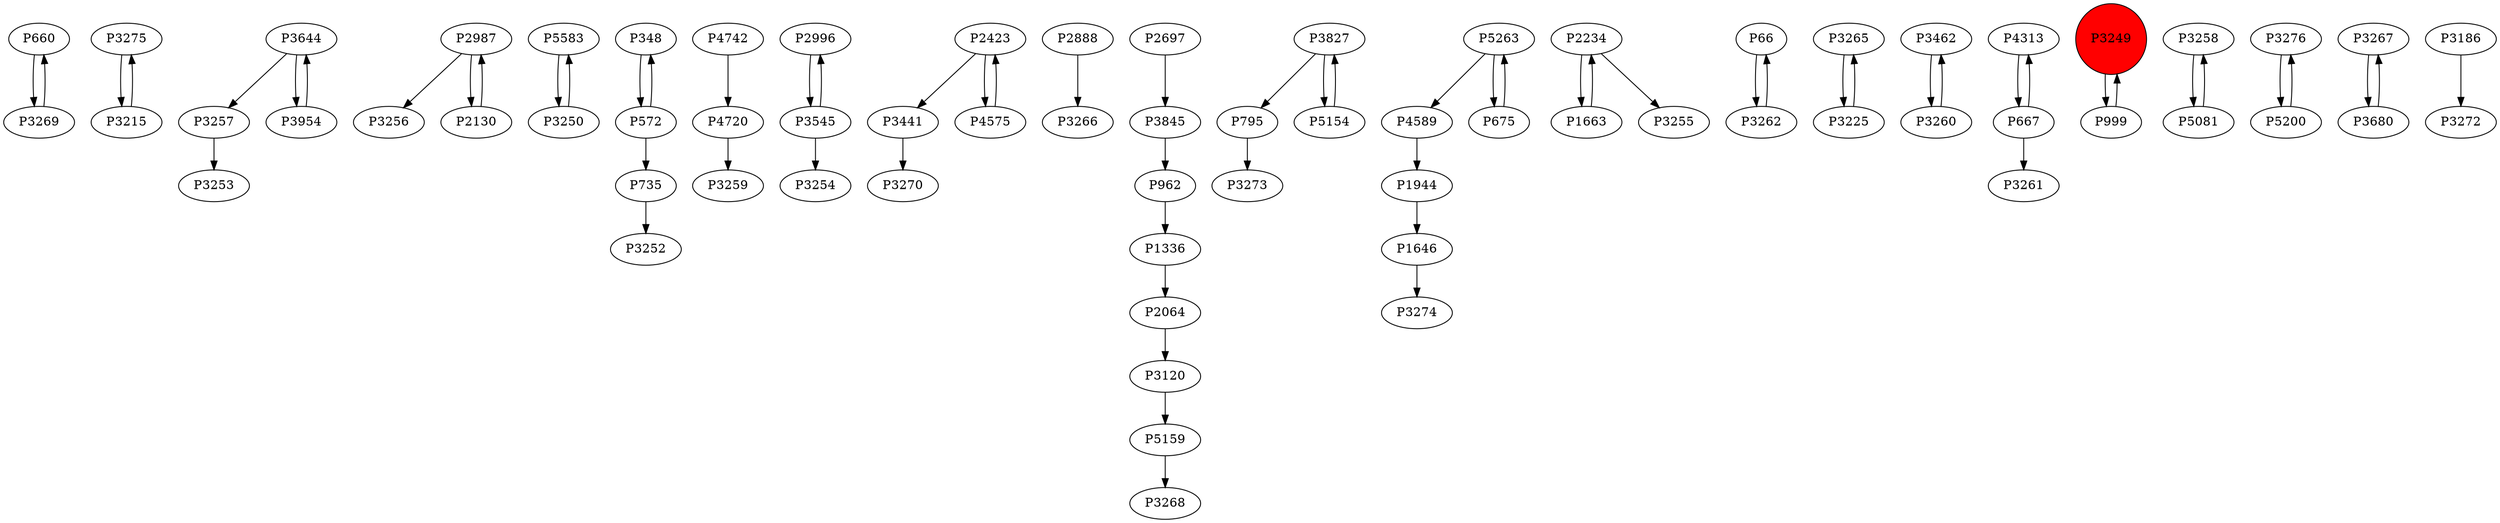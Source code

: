 digraph {
	P660 -> P3269
	P3275 -> P3215
	P3257 -> P3253
	P2987 -> P3256
	P5583 -> P3250
	P348 -> P572
	P4720 -> P3259
	P2996 -> P3545
	P2423 -> P3441
	P2888 -> P3266
	P2064 -> P3120
	P795 -> P3273
	P3644 -> P3954
	P5263 -> P4589
	P2234 -> P1663
	P735 -> P3252
	P66 -> P3262
	P5263 -> P675
	P675 -> P5263
	P1944 -> P1646
	P3265 -> P3225
	P3845 -> P962
	P4742 -> P4720
	P3545 -> P3254
	P3462 -> P3260
	P572 -> P348
	P1663 -> P2234
	P3120 -> P5159
	P3250 -> P5583
	P3827 -> P5154
	P1336 -> P2064
	P3262 -> P66
	P3441 -> P3270
	P3260 -> P3462
	P572 -> P735
	P3225 -> P3265
	P5159 -> P3268
	P3215 -> P3275
	P4313 -> P667
	P2987 -> P2130
	P3249 -> P999
	P2697 -> P3845
	P962 -> P1336
	P5154 -> P3827
	P3269 -> P660
	P3258 -> P5081
	P3276 -> P5200
	P5200 -> P3276
	P3954 -> P3644
	P4589 -> P1944
	P3644 -> P3257
	P1646 -> P3274
	P3545 -> P2996
	P3827 -> P795
	P2234 -> P3255
	P999 -> P3249
	P4575 -> P2423
	P5081 -> P3258
	P2130 -> P2987
	P2423 -> P4575
	P3267 -> P3680
	P3680 -> P3267
	P667 -> P4313
	P3186 -> P3272
	P667 -> P3261
	P3249 [shape=circle]
	P3249 [style=filled]
	P3249 [fillcolor=red]
}
